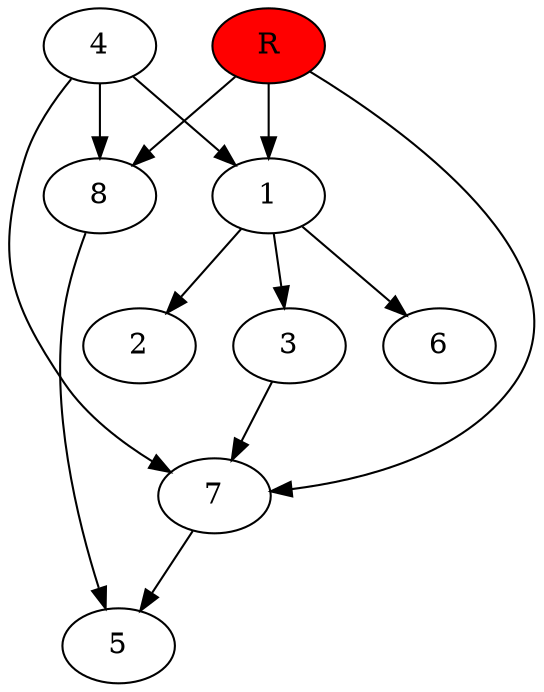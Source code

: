digraph prb21049 {
	1
	2
	3
	4
	5
	6
	7
	8
	R [fillcolor="#ff0000" style=filled]
	1 -> 2
	1 -> 3
	1 -> 6
	3 -> 7
	4 -> 1
	4 -> 7
	4 -> 8
	7 -> 5
	8 -> 5
	R -> 1
	R -> 7
	R -> 8
}
